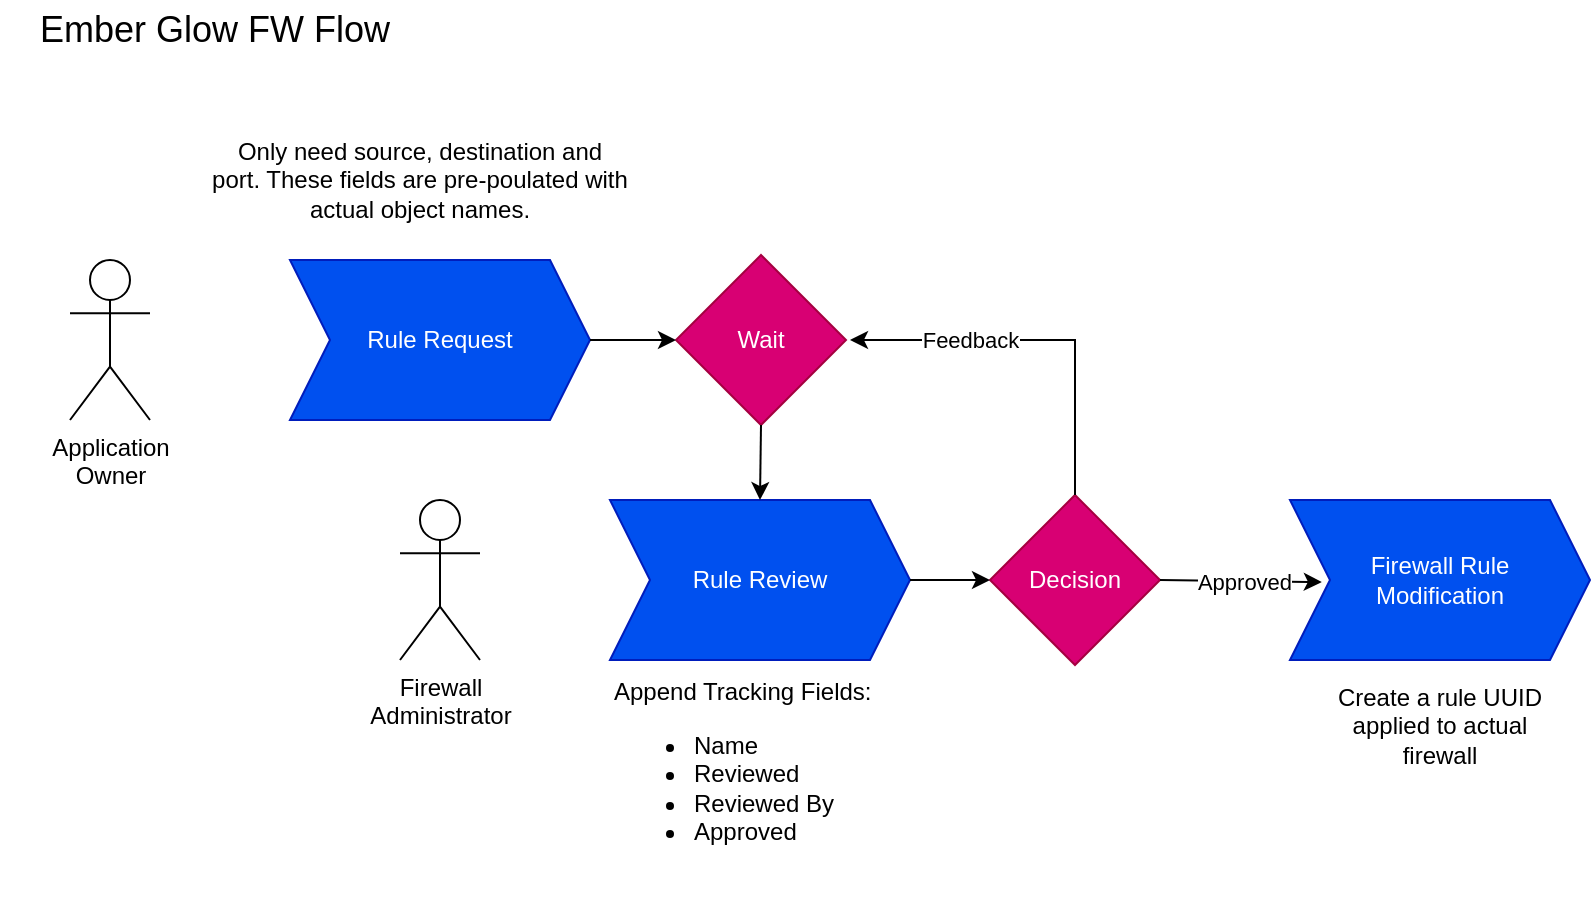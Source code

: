 <mxfile version="26.0.4">
  <diagram name="Page-1" id="IpnXF7ImdHG-0JJ3IclV">
    <mxGraphModel dx="989" dy="581" grid="1" gridSize="10" guides="1" tooltips="1" connect="1" arrows="1" fold="1" page="1" pageScale="1" pageWidth="850" pageHeight="1100" math="0" shadow="0">
      <root>
        <mxCell id="0" />
        <mxCell id="1" parent="0" />
        <mxCell id="Jwbzoqs8ciLAsaY1OBy_-1" value="Rule Request" style="shape=step;perimeter=stepPerimeter;whiteSpace=wrap;html=1;fixedSize=1;fillColor=#0050ef;fontColor=#ffffff;strokeColor=#001DBC;" vertex="1" parent="1">
          <mxGeometry x="155" y="420" width="150" height="80" as="geometry" />
        </mxCell>
        <mxCell id="Jwbzoqs8ciLAsaY1OBy_-2" value="Application&lt;div&gt;Owner&lt;/div&gt;" style="shape=umlActor;verticalLabelPosition=bottom;verticalAlign=top;html=1;outlineConnect=0;" vertex="1" parent="1">
          <mxGeometry x="45" y="420" width="40" height="80" as="geometry" />
        </mxCell>
        <mxCell id="Jwbzoqs8ciLAsaY1OBy_-3" value="Firewall&lt;div&gt;Administrator&lt;/div&gt;" style="shape=umlActor;verticalLabelPosition=bottom;verticalAlign=top;html=1;outlineConnect=0;" vertex="1" parent="1">
          <mxGeometry x="210" y="540" width="40" height="80" as="geometry" />
        </mxCell>
        <mxCell id="Jwbzoqs8ciLAsaY1OBy_-4" value="Rule Review" style="shape=step;perimeter=stepPerimeter;whiteSpace=wrap;html=1;fixedSize=1;fillColor=#0050ef;fontColor=#ffffff;strokeColor=#001DBC;" vertex="1" parent="1">
          <mxGeometry x="315" y="540" width="150" height="80" as="geometry" />
        </mxCell>
        <mxCell id="Jwbzoqs8ciLAsaY1OBy_-5" value="Only need source, destination and port. These fields are pre-poulated with actual object names." style="text;html=1;align=center;verticalAlign=middle;whiteSpace=wrap;rounded=0;" vertex="1" parent="1">
          <mxGeometry x="115" y="350" width="210" height="60" as="geometry" />
        </mxCell>
        <mxCell id="Jwbzoqs8ciLAsaY1OBy_-7" value="Wait" style="rhombus;whiteSpace=wrap;html=1;fillColor=#d80073;fontColor=#ffffff;strokeColor=#A50040;" vertex="1" parent="1">
          <mxGeometry x="348" y="417.5" width="85" height="85" as="geometry" />
        </mxCell>
        <mxCell id="Jwbzoqs8ciLAsaY1OBy_-8" value="" style="endArrow=classic;html=1;rounded=0;exitX=1;exitY=0.5;exitDx=0;exitDy=0;entryX=0;entryY=0.5;entryDx=0;entryDy=0;" edge="1" parent="1" source="Jwbzoqs8ciLAsaY1OBy_-1" target="Jwbzoqs8ciLAsaY1OBy_-7">
          <mxGeometry width="50" height="50" relative="1" as="geometry">
            <mxPoint x="375" y="490" as="sourcePoint" />
            <mxPoint x="425" y="440" as="targetPoint" />
          </mxGeometry>
        </mxCell>
        <mxCell id="Jwbzoqs8ciLAsaY1OBy_-9" value="" style="endArrow=classic;html=1;rounded=0;exitX=0.5;exitY=1;exitDx=0;exitDy=0;entryX=0.5;entryY=0;entryDx=0;entryDy=0;" edge="1" parent="1" source="Jwbzoqs8ciLAsaY1OBy_-7" target="Jwbzoqs8ciLAsaY1OBy_-4">
          <mxGeometry width="50" height="50" relative="1" as="geometry">
            <mxPoint x="455" y="530" as="sourcePoint" />
            <mxPoint x="505" y="480" as="targetPoint" />
          </mxGeometry>
        </mxCell>
        <mxCell id="Jwbzoqs8ciLAsaY1OBy_-10" value="Firewall Rule&lt;div&gt;Modification&lt;/div&gt;" style="shape=step;perimeter=stepPerimeter;whiteSpace=wrap;html=1;fixedSize=1;fillColor=#0050ef;fontColor=#ffffff;strokeColor=#001DBC;" vertex="1" parent="1">
          <mxGeometry x="655" y="540" width="150" height="80" as="geometry" />
        </mxCell>
        <mxCell id="Jwbzoqs8ciLAsaY1OBy_-11" value="Decision" style="rhombus;whiteSpace=wrap;html=1;fillColor=#d80073;fontColor=#ffffff;strokeColor=#A50040;" vertex="1" parent="1">
          <mxGeometry x="505" y="537.5" width="85" height="85" as="geometry" />
        </mxCell>
        <mxCell id="Jwbzoqs8ciLAsaY1OBy_-12" value="" style="endArrow=classic;html=1;rounded=0;exitX=1;exitY=0.5;exitDx=0;exitDy=0;entryX=0;entryY=0.5;entryDx=0;entryDy=0;" edge="1" parent="1" source="Jwbzoqs8ciLAsaY1OBy_-4" target="Jwbzoqs8ciLAsaY1OBy_-11">
          <mxGeometry width="50" height="50" relative="1" as="geometry">
            <mxPoint x="495" y="530" as="sourcePoint" />
            <mxPoint x="545" y="480" as="targetPoint" />
          </mxGeometry>
        </mxCell>
        <mxCell id="Jwbzoqs8ciLAsaY1OBy_-13" value="" style="endArrow=classic;html=1;rounded=0;exitX=1;exitY=0.5;exitDx=0;exitDy=0;entryX=0.106;entryY=0.513;entryDx=0;entryDy=0;entryPerimeter=0;" edge="1" parent="1" source="Jwbzoqs8ciLAsaY1OBy_-11" target="Jwbzoqs8ciLAsaY1OBy_-10">
          <mxGeometry width="50" height="50" relative="1" as="geometry">
            <mxPoint x="515" y="500" as="sourcePoint" />
            <mxPoint x="565" y="450" as="targetPoint" />
          </mxGeometry>
        </mxCell>
        <mxCell id="Jwbzoqs8ciLAsaY1OBy_-16" value="Approved" style="edgeLabel;html=1;align=center;verticalAlign=middle;resizable=0;points=[];" vertex="1" connectable="0" parent="Jwbzoqs8ciLAsaY1OBy_-13">
          <mxGeometry x="0.02" relative="1" as="geometry">
            <mxPoint as="offset" />
          </mxGeometry>
        </mxCell>
        <mxCell id="Jwbzoqs8ciLAsaY1OBy_-20" value="" style="endArrow=classic;html=1;rounded=0;exitX=0.5;exitY=0;exitDx=0;exitDy=0;edgeStyle=orthogonalEdgeStyle;" edge="1" parent="1" source="Jwbzoqs8ciLAsaY1OBy_-11">
          <mxGeometry width="50" height="50" relative="1" as="geometry">
            <mxPoint x="515" y="490" as="sourcePoint" />
            <mxPoint x="435" y="460" as="targetPoint" />
            <Array as="points">
              <mxPoint x="548" y="460" />
            </Array>
          </mxGeometry>
        </mxCell>
        <mxCell id="Jwbzoqs8ciLAsaY1OBy_-21" value="Feedback" style="edgeLabel;html=1;align=center;verticalAlign=middle;resizable=0;points=[];" vertex="1" connectable="0" parent="Jwbzoqs8ciLAsaY1OBy_-20">
          <mxGeometry x="-0.119" y="-1" relative="1" as="geometry">
            <mxPoint x="-47" y="1" as="offset" />
          </mxGeometry>
        </mxCell>
        <mxCell id="Jwbzoqs8ciLAsaY1OBy_-24" value="&lt;div style=&quot;&quot;&gt;&lt;span style=&quot;background-color: transparent; color: light-dark(rgb(0, 0, 0), rgb(255, 255, 255));&quot;&gt;Append Tracking Fields:&lt;/span&gt;&lt;/div&gt;&lt;div&gt;&lt;ul&gt;&lt;li style=&quot;&quot;&gt;&lt;span style=&quot;background-color: transparent; color: light-dark(rgb(0, 0, 0), rgb(255, 255, 255));&quot;&gt;Name&lt;/span&gt;&lt;/li&gt;&lt;li style=&quot;&quot;&gt;&lt;span style=&quot;background-color: transparent; color: light-dark(rgb(0, 0, 0), rgb(255, 255, 255));&quot;&gt;Reviewed&lt;/span&gt;&lt;/li&gt;&lt;li style=&quot;&quot;&gt;&lt;span style=&quot;background-color: transparent; color: light-dark(rgb(0, 0, 0), rgb(255, 255, 255));&quot;&gt;Reviewed By&lt;/span&gt;&lt;/li&gt;&lt;li style=&quot;&quot;&gt;&lt;span style=&quot;background-color: transparent; color: light-dark(rgb(0, 0, 0), rgb(255, 255, 255));&quot;&gt;Approved&lt;/span&gt;&lt;/li&gt;&lt;/ul&gt;&lt;/div&gt;&lt;div style=&quot;&quot;&gt;&lt;br&gt;&lt;/div&gt;" style="text;html=1;align=left;verticalAlign=middle;whiteSpace=wrap;rounded=0;" vertex="1" parent="1">
          <mxGeometry x="315" y="650" width="140" height="67.5" as="geometry" />
        </mxCell>
        <mxCell id="Jwbzoqs8ciLAsaY1OBy_-26" value="Create a rule UUID applied to actual firewall" style="text;html=1;align=center;verticalAlign=middle;whiteSpace=wrap;rounded=0;" vertex="1" parent="1">
          <mxGeometry x="665" y="622.5" width="130" height="60" as="geometry" />
        </mxCell>
        <mxCell id="Jwbzoqs8ciLAsaY1OBy_-28" value="Ember Glow FW Flow" style="text;html=1;align=center;verticalAlign=middle;whiteSpace=wrap;rounded=0;fontSize=18;" vertex="1" parent="1">
          <mxGeometry x="10" y="290" width="215" height="30" as="geometry" />
        </mxCell>
      </root>
    </mxGraphModel>
  </diagram>
</mxfile>
